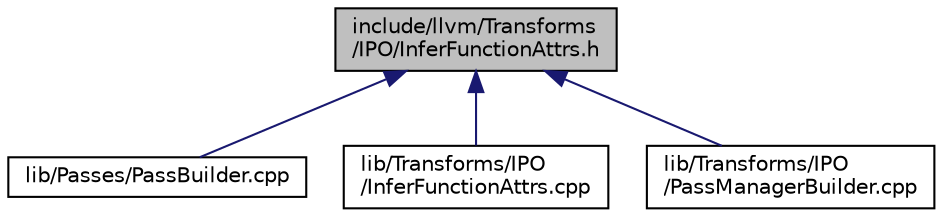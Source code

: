 digraph "include/llvm/Transforms/IPO/InferFunctionAttrs.h"
{
 // LATEX_PDF_SIZE
  bgcolor="transparent";
  edge [fontname="Helvetica",fontsize="10",labelfontname="Helvetica",labelfontsize="10"];
  node [fontname="Helvetica",fontsize="10",shape="box"];
  Node1 [label="include/llvm/Transforms\l/IPO/InferFunctionAttrs.h",height=0.2,width=0.4,color="black", fillcolor="grey75", style="filled", fontcolor="black",tooltip="Interfaces for passes which infer implicit function attributes from the name and signature of functio..."];
  Node1 -> Node2 [dir="back",color="midnightblue",fontsize="10",style="solid",fontname="Helvetica"];
  Node2 [label="lib/Passes/PassBuilder.cpp",height=0.2,width=0.4,color="black",URL="$PassBuilder_8cpp.html",tooltip="This file provides the implementation of the PassBuilder based on our static pass registry as well as..."];
  Node1 -> Node3 [dir="back",color="midnightblue",fontsize="10",style="solid",fontname="Helvetica"];
  Node3 [label="lib/Transforms/IPO\l/InferFunctionAttrs.cpp",height=0.2,width=0.4,color="black",URL="$InferFunctionAttrs_8cpp.html",tooltip=" "];
  Node1 -> Node4 [dir="back",color="midnightblue",fontsize="10",style="solid",fontname="Helvetica"];
  Node4 [label="lib/Transforms/IPO\l/PassManagerBuilder.cpp",height=0.2,width=0.4,color="black",URL="$PassManagerBuilder_8cpp.html",tooltip=" "];
}
